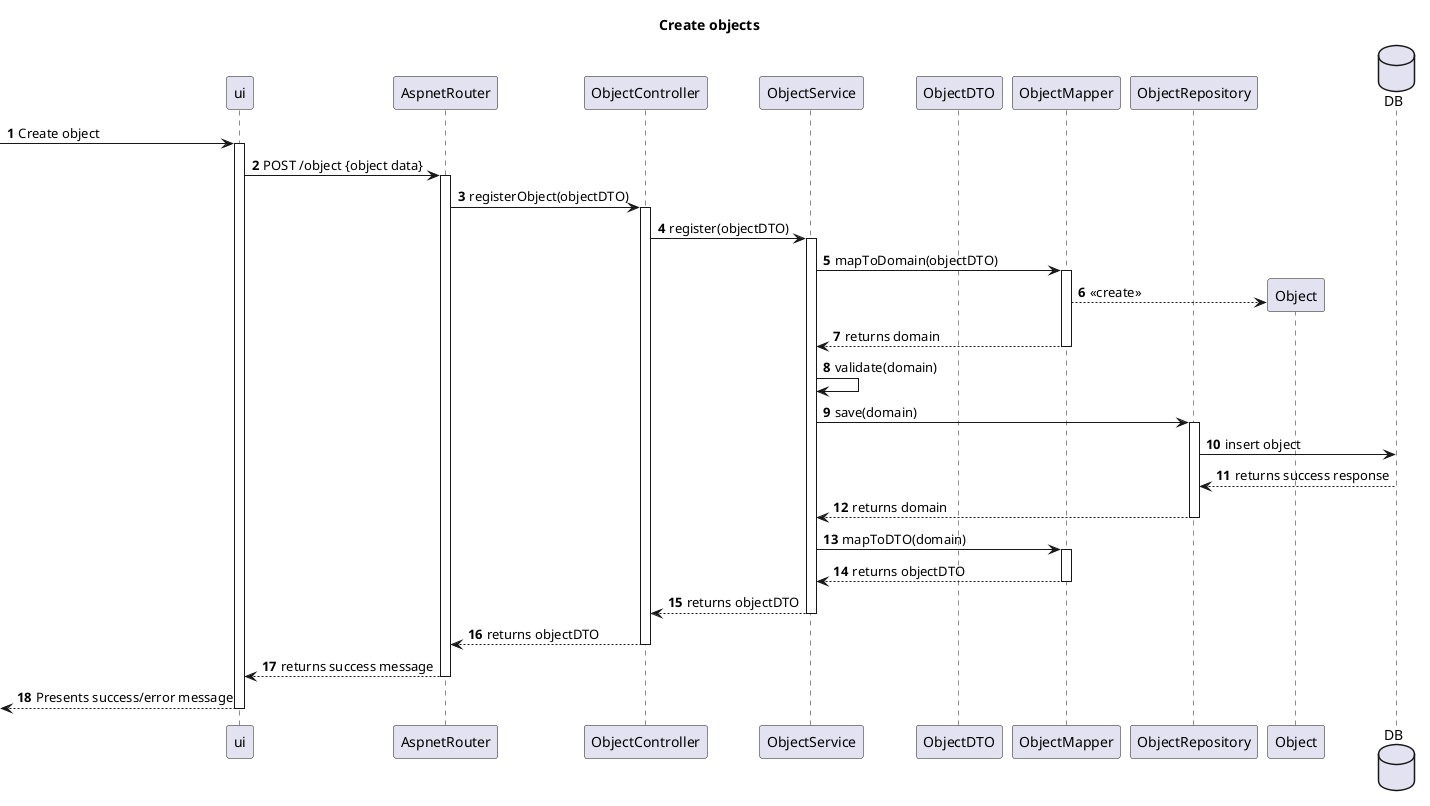 @startuml
autonumber
skinparam packageStyle rect

title Create objects

participant ui as ui
participant AspnetRouter as router
participant ObjectController as ctrl
participant ObjectService as service
participant ObjectDTO as dto
participant ObjectMapper as mapper
participant ObjectRepository as repo
participant Object as domain
database DB

-> ui : Create object
activate ui
ui -> router: POST /object {object data}
activate router
router -> ctrl: registerObject(objectDTO)
activate ctrl
ctrl -> service: register(objectDTO)
activate service
service -> mapper: mapToDomain(objectDTO)
activate mapper
mapper --> domain** : <<create>>
mapper --> service : returns domain
deactivate mapper
service -> service: validate(domain)
service -> repo: save(domain)

activate repo

repo -> DB: insert object
repo <-- DB: returns success response
repo --> service : returns domain
deactivate repo
service -> mapper: mapToDTO(domain)
activate mapper
mapper --> service : returns objectDTO
deactivate mapper
service --> ctrl : returns objectDTO

deactivate service
ctrl --> router : returns objectDTO

deactivate ctrl

ui <-- router  : returns success message

deactivate router

<-- ui : Presents success/error message

deactivate ui

@enduml